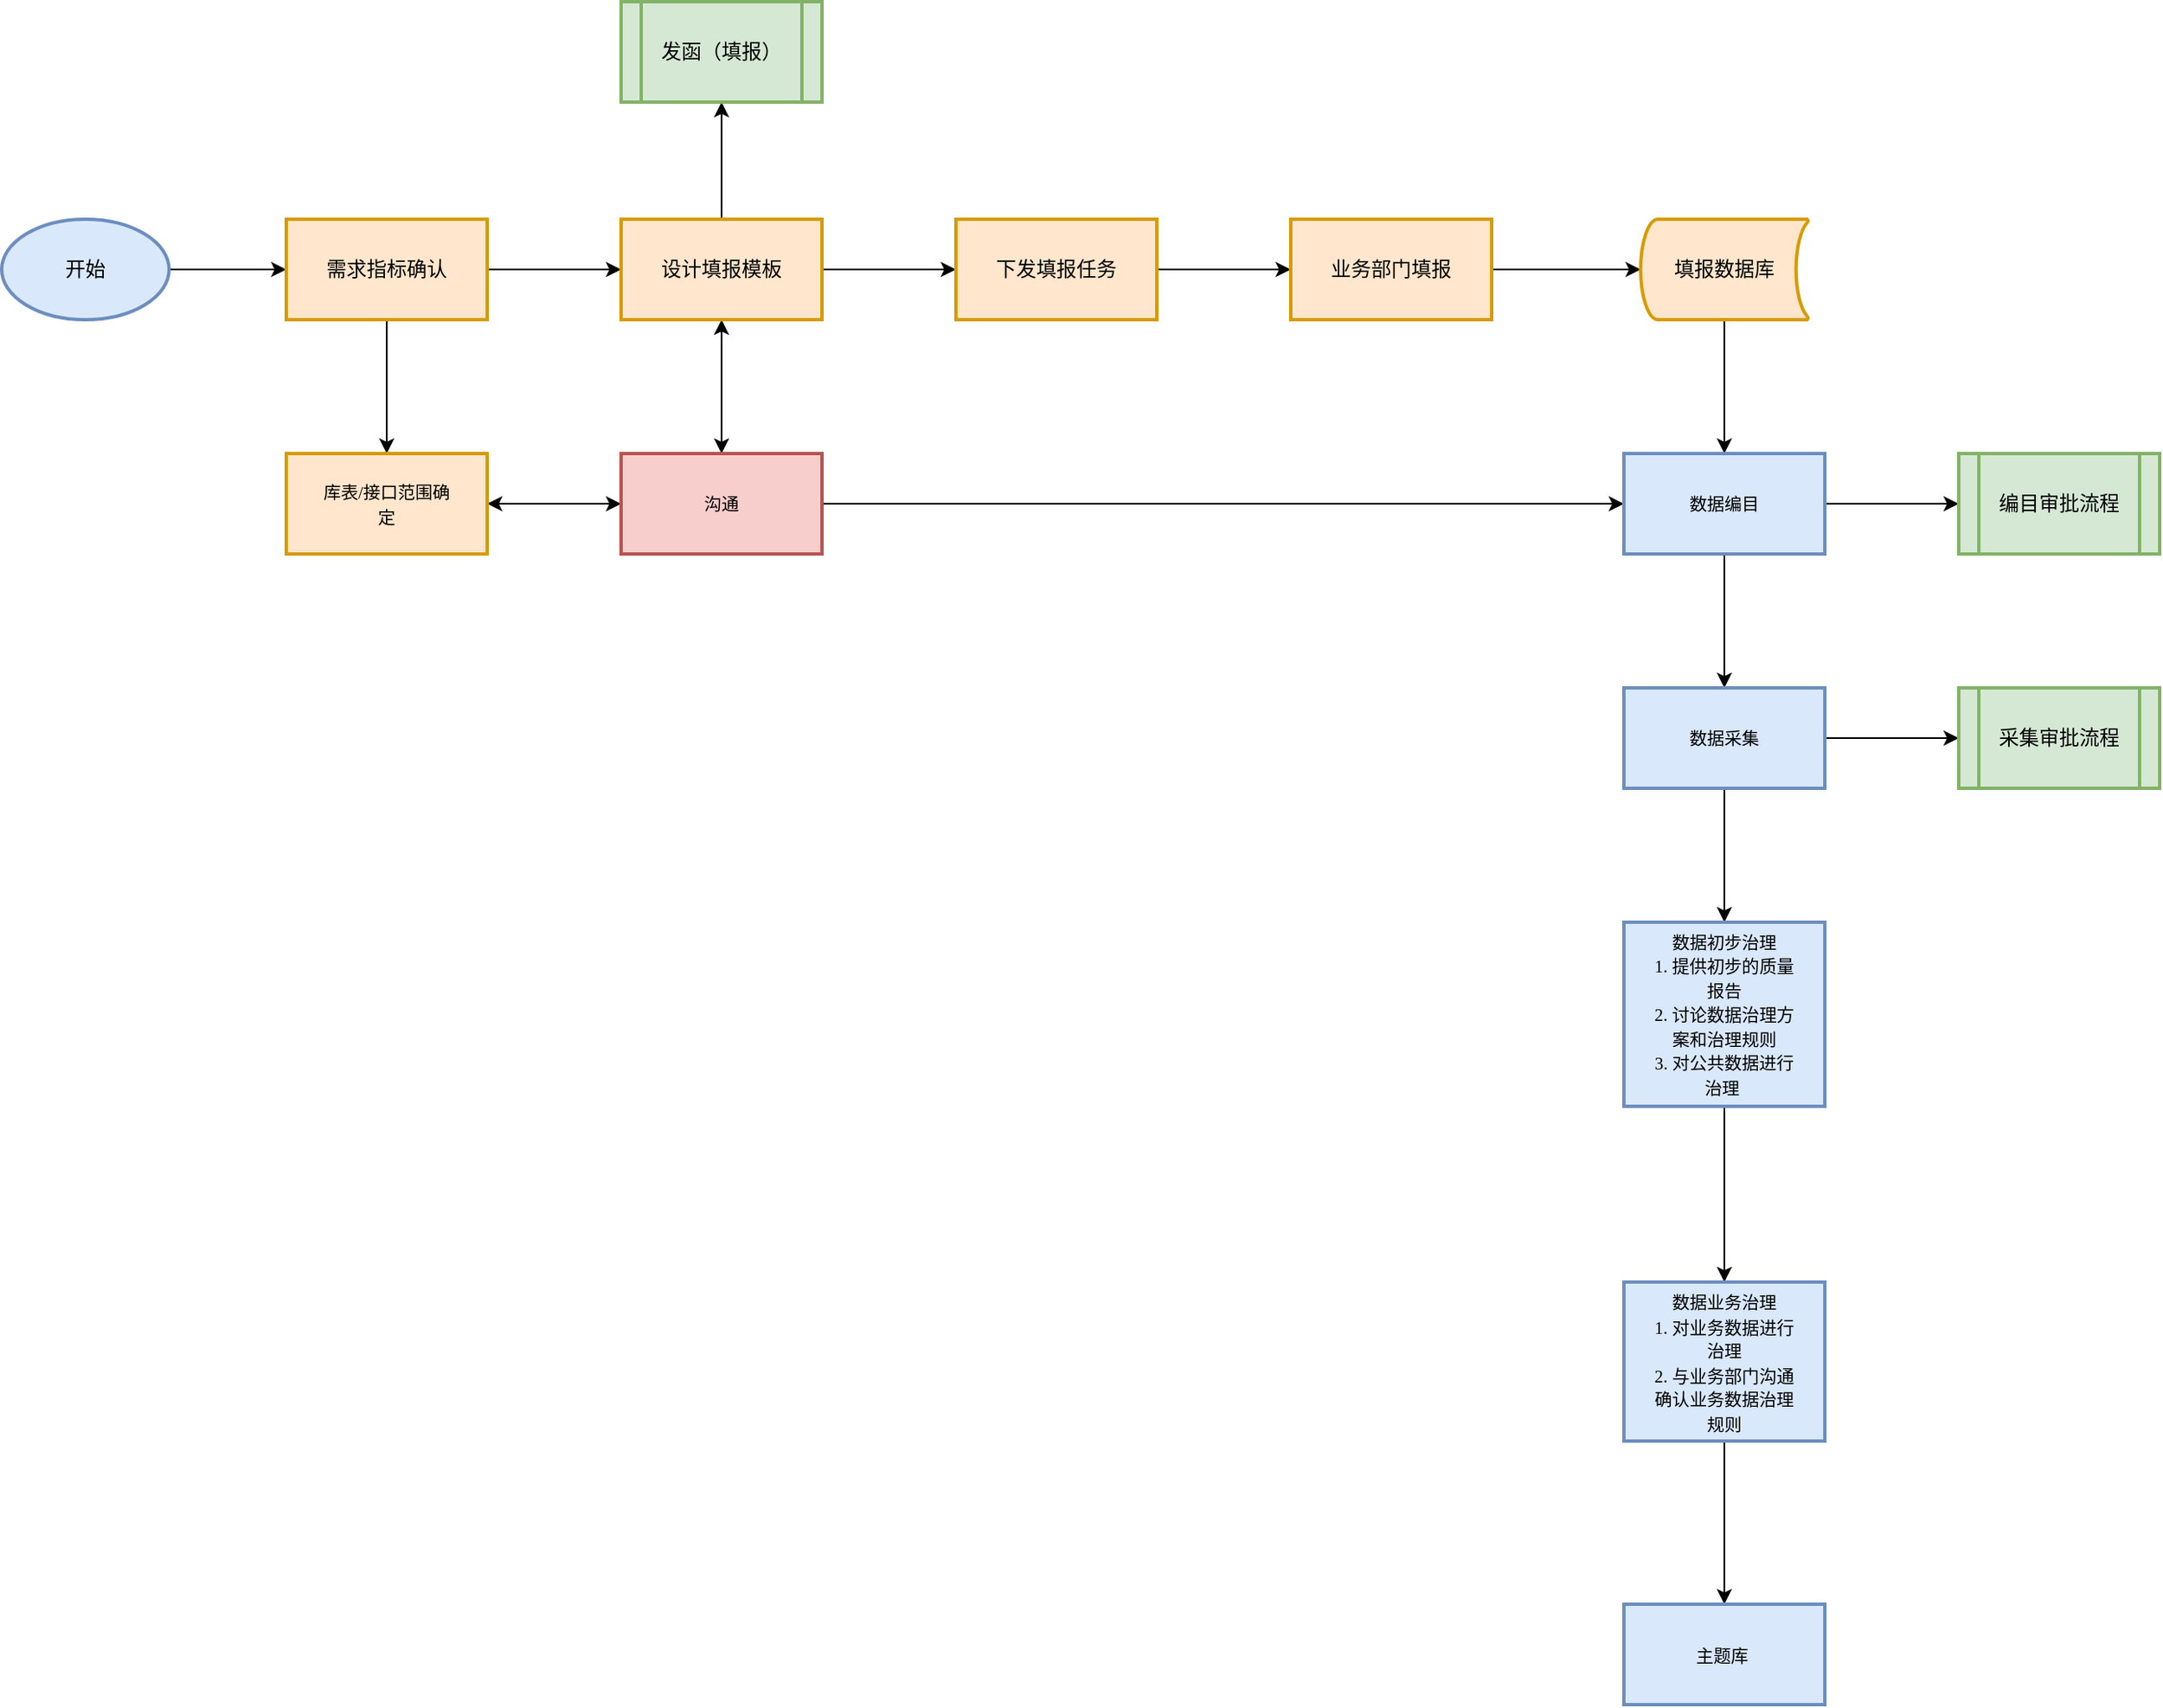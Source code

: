 <mxfile version="24.3.1" type="github">
  <diagram name="第 1 页" id="DyiFokyh11b5_R4TEu2i">
    <mxGraphModel dx="1148" dy="711" grid="1" gridSize="10" guides="1" tooltips="1" connect="1" arrows="1" fold="1" page="1" pageScale="1" pageWidth="827" pageHeight="1169" math="0" shadow="0">
      <root>
        <mxCell id="0" />
        <mxCell id="1" parent="0" />
        <mxCell id="Se096HdeVijuc_GV13Js-5" value="" style="edgeStyle=orthogonalEdgeStyle;rounded=0;orthogonalLoop=1;jettySize=auto;html=1;" edge="1" parent="1" source="Se096HdeVijuc_GV13Js-1" target="Se096HdeVijuc_GV13Js-4">
          <mxGeometry relative="1" as="geometry" />
        </mxCell>
        <mxCell id="Se096HdeVijuc_GV13Js-1" value="开始" style="strokeWidth=2;html=1;shape=mxgraph.flowchart.start_1;whiteSpace=wrap;fillColor=#dae8fc;strokeColor=#6c8ebf;" vertex="1" parent="1">
          <mxGeometry x="20" y="180" width="100" height="60" as="geometry" />
        </mxCell>
        <mxCell id="Se096HdeVijuc_GV13Js-10" value="" style="edgeStyle=orthogonalEdgeStyle;rounded=0;orthogonalLoop=1;jettySize=auto;html=1;" edge="1" parent="1" source="Se096HdeVijuc_GV13Js-4" target="Se096HdeVijuc_GV13Js-9">
          <mxGeometry relative="1" as="geometry" />
        </mxCell>
        <mxCell id="Se096HdeVijuc_GV13Js-27" value="" style="edgeStyle=orthogonalEdgeStyle;rounded=0;orthogonalLoop=1;jettySize=auto;html=1;" edge="1" parent="1" source="Se096HdeVijuc_GV13Js-4" target="Se096HdeVijuc_GV13Js-26">
          <mxGeometry relative="1" as="geometry" />
        </mxCell>
        <mxCell id="Se096HdeVijuc_GV13Js-4" value="需求指标确认" style="whiteSpace=wrap;html=1;fillColor=#ffe6cc;strokeColor=#d79b00;strokeWidth=2;" vertex="1" parent="1">
          <mxGeometry x="190" y="180" width="120" height="60" as="geometry" />
        </mxCell>
        <mxCell id="Se096HdeVijuc_GV13Js-12" value="" style="edgeStyle=orthogonalEdgeStyle;rounded=0;orthogonalLoop=1;jettySize=auto;html=1;" edge="1" parent="1" source="Se096HdeVijuc_GV13Js-9" target="Se096HdeVijuc_GV13Js-11">
          <mxGeometry relative="1" as="geometry" />
        </mxCell>
        <mxCell id="Se096HdeVijuc_GV13Js-33" style="edgeStyle=orthogonalEdgeStyle;rounded=0;orthogonalLoop=1;jettySize=auto;html=1;exitX=0.5;exitY=1;exitDx=0;exitDy=0;startArrow=classic;startFill=1;" edge="1" parent="1" source="Se096HdeVijuc_GV13Js-9" target="Se096HdeVijuc_GV13Js-28">
          <mxGeometry relative="1" as="geometry" />
        </mxCell>
        <mxCell id="Se096HdeVijuc_GV13Js-52" value="" style="edgeStyle=orthogonalEdgeStyle;rounded=0;orthogonalLoop=1;jettySize=auto;html=1;" edge="1" parent="1" source="Se096HdeVijuc_GV13Js-9" target="Se096HdeVijuc_GV13Js-51">
          <mxGeometry relative="1" as="geometry" />
        </mxCell>
        <mxCell id="Se096HdeVijuc_GV13Js-9" value="设计填报模板" style="whiteSpace=wrap;html=1;fillColor=#ffe6cc;strokeColor=#d79b00;strokeWidth=2;" vertex="1" parent="1">
          <mxGeometry x="390" y="180" width="120" height="60" as="geometry" />
        </mxCell>
        <mxCell id="Se096HdeVijuc_GV13Js-14" value="" style="edgeStyle=orthogonalEdgeStyle;rounded=0;orthogonalLoop=1;jettySize=auto;html=1;" edge="1" parent="1" source="Se096HdeVijuc_GV13Js-11" target="Se096HdeVijuc_GV13Js-13">
          <mxGeometry relative="1" as="geometry" />
        </mxCell>
        <mxCell id="Se096HdeVijuc_GV13Js-11" value="下发填报任务" style="whiteSpace=wrap;html=1;fillColor=#ffe6cc;strokeColor=#d79b00;strokeWidth=2;" vertex="1" parent="1">
          <mxGeometry x="590" y="180" width="120" height="60" as="geometry" />
        </mxCell>
        <mxCell id="Se096HdeVijuc_GV13Js-24" value="" style="edgeStyle=orthogonalEdgeStyle;rounded=0;orthogonalLoop=1;jettySize=auto;html=1;" edge="1" parent="1" source="Se096HdeVijuc_GV13Js-13" target="Se096HdeVijuc_GV13Js-22">
          <mxGeometry relative="1" as="geometry" />
        </mxCell>
        <mxCell id="Se096HdeVijuc_GV13Js-13" value="业务部门填报" style="whiteSpace=wrap;html=1;fillColor=#ffe6cc;strokeColor=#d79b00;strokeWidth=2;" vertex="1" parent="1">
          <mxGeometry x="790" y="180" width="120" height="60" as="geometry" />
        </mxCell>
        <mxCell id="Se096HdeVijuc_GV13Js-37" value="" style="edgeStyle=orthogonalEdgeStyle;rounded=0;orthogonalLoop=1;jettySize=auto;html=1;" edge="1" parent="1" source="Se096HdeVijuc_GV13Js-22" target="Se096HdeVijuc_GV13Js-30">
          <mxGeometry relative="1" as="geometry" />
        </mxCell>
        <mxCell id="Se096HdeVijuc_GV13Js-22" value="填报数据库" style="strokeWidth=2;html=1;shape=mxgraph.flowchart.stored_data;whiteSpace=wrap;fillColor=#ffe6cc;strokeColor=#d79b00;" vertex="1" parent="1">
          <mxGeometry x="999" y="180" width="100" height="60" as="geometry" />
        </mxCell>
        <mxCell id="Se096HdeVijuc_GV13Js-29" value="" style="edgeStyle=orthogonalEdgeStyle;rounded=0;orthogonalLoop=1;jettySize=auto;html=1;startArrow=classic;startFill=1;" edge="1" parent="1" source="Se096HdeVijuc_GV13Js-26" target="Se096HdeVijuc_GV13Js-28">
          <mxGeometry relative="1" as="geometry" />
        </mxCell>
        <mxCell id="Se096HdeVijuc_GV13Js-26" value="&lt;div&gt;&lt;span style=&quot;font-size: 7.8pt; font-family: 榛戜綋;&quot;&gt;库表&lt;/span&gt;&lt;span style=&quot;font-size: 7.8pt; font-family: Calibri;&quot;&gt;/&lt;/span&gt;&lt;span style=&quot;font-size: 7.8pt; font-family: 榛戜綋;&quot;&gt;接口范围确&lt;br&gt;&lt;/span&gt;&lt;/div&gt;&lt;div&gt;&lt;span style=&quot;font-size: 7.8pt; font-family: 榛戜綋;&quot;&gt;定&lt;/span&gt;&lt;/div&gt;" style="whiteSpace=wrap;html=1;fillColor=#ffe6cc;strokeColor=#d79b00;strokeWidth=2;" vertex="1" parent="1">
          <mxGeometry x="190" y="320" width="120" height="60" as="geometry" />
        </mxCell>
        <mxCell id="Se096HdeVijuc_GV13Js-31" value="" style="edgeStyle=orthogonalEdgeStyle;rounded=0;orthogonalLoop=1;jettySize=auto;html=1;" edge="1" parent="1" source="Se096HdeVijuc_GV13Js-28" target="Se096HdeVijuc_GV13Js-30">
          <mxGeometry relative="1" as="geometry" />
        </mxCell>
        <mxCell id="Se096HdeVijuc_GV13Js-28" value="&lt;div&gt;&lt;font face=&quot;榛戜綋&quot;&gt;&lt;span style=&quot;font-size: 10.4px;&quot;&gt;沟通&lt;/span&gt;&lt;/font&gt;&lt;/div&gt;" style="whiteSpace=wrap;html=1;fillColor=#f8cecc;strokeColor=#b85450;strokeWidth=2;" vertex="1" parent="1">
          <mxGeometry x="390" y="320" width="120" height="60" as="geometry" />
        </mxCell>
        <mxCell id="Se096HdeVijuc_GV13Js-39" value="" style="edgeStyle=orthogonalEdgeStyle;rounded=0;orthogonalLoop=1;jettySize=auto;html=1;" edge="1" parent="1" source="Se096HdeVijuc_GV13Js-30" target="Se096HdeVijuc_GV13Js-38">
          <mxGeometry relative="1" as="geometry" />
        </mxCell>
        <mxCell id="Se096HdeVijuc_GV13Js-50" value="" style="edgeStyle=orthogonalEdgeStyle;rounded=0;orthogonalLoop=1;jettySize=auto;html=1;" edge="1" parent="1" source="Se096HdeVijuc_GV13Js-30" target="Se096HdeVijuc_GV13Js-49">
          <mxGeometry relative="1" as="geometry" />
        </mxCell>
        <mxCell id="Se096HdeVijuc_GV13Js-30" value="&lt;div&gt;&lt;font face=&quot;榛戜綋&quot;&gt;&lt;span style=&quot;font-size: 10.4px;&quot;&gt;数据编目&lt;/span&gt;&lt;/font&gt;&lt;/div&gt;" style="whiteSpace=wrap;html=1;fillColor=#dae8fc;strokeColor=#6c8ebf;strokeWidth=2;" vertex="1" parent="1">
          <mxGeometry x="989" y="320" width="120" height="60" as="geometry" />
        </mxCell>
        <mxCell id="Se096HdeVijuc_GV13Js-41" value="" style="edgeStyle=orthogonalEdgeStyle;rounded=0;orthogonalLoop=1;jettySize=auto;html=1;" edge="1" parent="1" source="Se096HdeVijuc_GV13Js-38" target="Se096HdeVijuc_GV13Js-40">
          <mxGeometry relative="1" as="geometry" />
        </mxCell>
        <mxCell id="Se096HdeVijuc_GV13Js-54" value="" style="edgeStyle=orthogonalEdgeStyle;rounded=0;orthogonalLoop=1;jettySize=auto;html=1;" edge="1" parent="1" source="Se096HdeVijuc_GV13Js-38" target="Se096HdeVijuc_GV13Js-53">
          <mxGeometry relative="1" as="geometry" />
        </mxCell>
        <mxCell id="Se096HdeVijuc_GV13Js-38" value="&lt;div&gt;&lt;font face=&quot;榛戜綋&quot;&gt;&lt;span style=&quot;font-size: 10.4px;&quot;&gt;数据采集&lt;/span&gt;&lt;/font&gt;&lt;/div&gt;" style="whiteSpace=wrap;html=1;fillColor=#dae8fc;strokeColor=#6c8ebf;strokeWidth=2;" vertex="1" parent="1">
          <mxGeometry x="989" y="460" width="120" height="60" as="geometry" />
        </mxCell>
        <mxCell id="Se096HdeVijuc_GV13Js-43" value="" style="edgeStyle=orthogonalEdgeStyle;rounded=0;orthogonalLoop=1;jettySize=auto;html=1;" edge="1" parent="1" source="Se096HdeVijuc_GV13Js-40" target="Se096HdeVijuc_GV13Js-42">
          <mxGeometry relative="1" as="geometry" />
        </mxCell>
        <mxCell id="Se096HdeVijuc_GV13Js-40" value="&lt;div&gt;&lt;span style=&quot;font-size: 7.8pt; font-family: 榛戜綋;&quot;&gt;数据初步治理&lt;br&gt;&lt;/span&gt;&lt;/div&gt;&lt;div&gt;&lt;span style=&quot;font-size: 7.825pt; font-family: Calibri;&quot;&gt;1. &lt;/span&gt;&lt;span style=&quot;font-size: 7.825pt; font-family: 榛戜綋;&quot;&gt;提供初步的质量&lt;br&gt;&lt;/span&gt;&lt;/div&gt;&lt;div&gt;&lt;span style=&quot;font-size: 7.8pt; font-family: 榛戜綋;&quot;&gt;报告&lt;br&gt;&lt;/span&gt;&lt;/div&gt;&lt;div&gt;&lt;span style=&quot;font-size: 7.825pt; font-family: Calibri;&quot;&gt;2. &lt;/span&gt;&lt;span style=&quot;font-size: 7.825pt; font-family: 榛戜綋;&quot;&gt;讨论数据治理方&lt;br&gt;&lt;/span&gt;&lt;/div&gt;&lt;div&gt;&lt;span style=&quot;font-size: 7.8pt; font-family: 榛戜綋;&quot;&gt;案和治理规则&lt;br&gt;&lt;/span&gt;&lt;/div&gt;&lt;div&gt;&lt;span style=&quot;font-size: 7.8pt; font-family: Calibri;&quot;&gt;3. &lt;/span&gt;&lt;span style=&quot;font-size: 7.8pt; font-family: 榛戜綋;&quot;&gt;对公共数据进行&lt;br&gt;&lt;/span&gt;&lt;/div&gt;&lt;div&gt;&lt;span style=&quot;font-size: 7.8pt; font-family: 榛戜綋;&quot;&gt;治理&amp;nbsp;&lt;/span&gt;&lt;/div&gt;" style="whiteSpace=wrap;html=1;fillColor=#dae8fc;strokeColor=#6c8ebf;strokeWidth=2;" vertex="1" parent="1">
          <mxGeometry x="989" y="600" width="120" height="110" as="geometry" />
        </mxCell>
        <mxCell id="Se096HdeVijuc_GV13Js-45" value="" style="edgeStyle=orthogonalEdgeStyle;rounded=0;orthogonalLoop=1;jettySize=auto;html=1;" edge="1" parent="1" source="Se096HdeVijuc_GV13Js-42" target="Se096HdeVijuc_GV13Js-44">
          <mxGeometry relative="1" as="geometry" />
        </mxCell>
        <mxCell id="Se096HdeVijuc_GV13Js-42" value="&lt;div&gt;&lt;span style=&quot;font-size: 7.8pt; font-family: 榛戜綋;&quot;&gt;数据业务治理&lt;br&gt;&lt;/span&gt;&lt;/div&gt;&lt;div&gt;&lt;span style=&quot;font-size: 7.825pt; font-family: Calibri;&quot;&gt;1. &lt;/span&gt;&lt;span style=&quot;font-size: 7.825pt; font-family: 榛戜綋;&quot;&gt;对业务数据进行&lt;br&gt;&lt;/span&gt;&lt;/div&gt;&lt;div&gt;&lt;span style=&quot;font-size: 7.8pt; font-family: 榛戜綋;&quot;&gt;治理&lt;br&gt;&lt;/span&gt;&lt;/div&gt;&lt;div&gt;&lt;span style=&quot;font-size: 7.825pt; font-family: Calibri;&quot;&gt;2. &lt;/span&gt;&lt;span style=&quot;font-size: 7.825pt; font-family: 榛戜綋;&quot;&gt;与业务部门沟通&lt;br&gt;&lt;/span&gt;&lt;/div&gt;&lt;div&gt;&lt;span style=&quot;font-size: 7.8pt; font-family: 榛戜綋;&quot;&gt;确认业务数据治理&lt;br&gt;&lt;/span&gt;&lt;/div&gt;&lt;div&gt;&lt;span style=&quot;font-size: 7.8pt; font-family: 榛戜綋;&quot;&gt;规则&lt;/span&gt;&lt;/div&gt;" style="whiteSpace=wrap;html=1;fillColor=#dae8fc;strokeColor=#6c8ebf;strokeWidth=2;" vertex="1" parent="1">
          <mxGeometry x="989" y="815" width="120" height="95" as="geometry" />
        </mxCell>
        <mxCell id="Se096HdeVijuc_GV13Js-44" value="&lt;div&gt;&lt;span style=&quot;font-size: 7.825pt; font-family: 榛戜綋;&quot;&gt;主题库&amp;nbsp;&lt;/span&gt;&lt;/div&gt;" style="whiteSpace=wrap;html=1;fillColor=#dae8fc;strokeColor=#6c8ebf;strokeWidth=2;" vertex="1" parent="1">
          <mxGeometry x="989" y="1007.5" width="120" height="60" as="geometry" />
        </mxCell>
        <mxCell id="Se096HdeVijuc_GV13Js-49" value="编目审批流程" style="shape=process;whiteSpace=wrap;html=1;backgroundOutline=1;fillColor=#d5e8d4;strokeColor=#82b366;strokeWidth=2;" vertex="1" parent="1">
          <mxGeometry x="1189" y="320" width="120" height="60" as="geometry" />
        </mxCell>
        <mxCell id="Se096HdeVijuc_GV13Js-51" value="发函（填报）" style="shape=process;whiteSpace=wrap;html=1;backgroundOutline=1;fillColor=#d5e8d4;strokeColor=#82b366;strokeWidth=2;" vertex="1" parent="1">
          <mxGeometry x="390" y="50" width="120" height="60" as="geometry" />
        </mxCell>
        <mxCell id="Se096HdeVijuc_GV13Js-53" value="采集审批流程" style="shape=process;whiteSpace=wrap;html=1;backgroundOutline=1;fillColor=#d5e8d4;strokeColor=#82b366;strokeWidth=2;" vertex="1" parent="1">
          <mxGeometry x="1189" y="460" width="120" height="60" as="geometry" />
        </mxCell>
      </root>
    </mxGraphModel>
  </diagram>
</mxfile>
